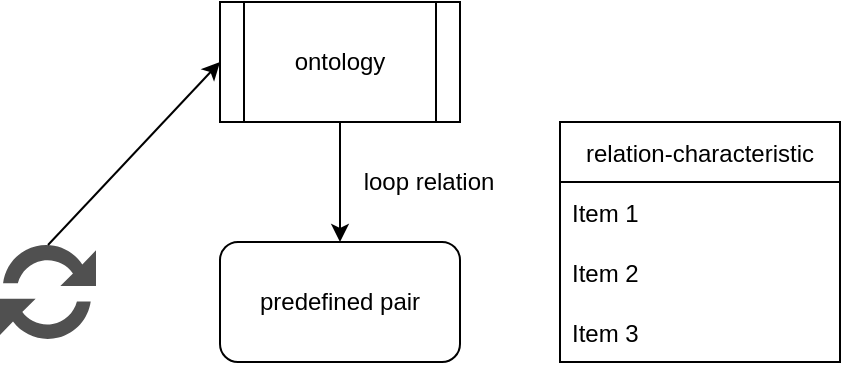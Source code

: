 <mxfile version="17.4.6" type="github">
  <diagram id="XqnaKPGImywsLeecfN6a" name="Page-1">
    <mxGraphModel dx="946" dy="547" grid="1" gridSize="10" guides="1" tooltips="1" connect="1" arrows="1" fold="1" page="1" pageScale="1" pageWidth="827" pageHeight="1169" math="0" shadow="0">
      <root>
        <mxCell id="0" />
        <mxCell id="1" parent="0" />
        <mxCell id="3Jk47x3_0CZ66x86huAH-1" value="predefined pair" style="rounded=1;whiteSpace=wrap;html=1;" vertex="1" parent="1">
          <mxGeometry x="310" y="220" width="120" height="60" as="geometry" />
        </mxCell>
        <mxCell id="3Jk47x3_0CZ66x86huAH-3" value="ontology" style="shape=process;whiteSpace=wrap;html=1;backgroundOutline=1;" vertex="1" parent="1">
          <mxGeometry x="310" y="100" width="120" height="60" as="geometry" />
        </mxCell>
        <mxCell id="3Jk47x3_0CZ66x86huAH-4" value="" style="endArrow=classic;html=1;rounded=0;exitX=0.5;exitY=1;exitDx=0;exitDy=0;entryX=0.5;entryY=0;entryDx=0;entryDy=0;" edge="1" parent="1" source="3Jk47x3_0CZ66x86huAH-3" target="3Jk47x3_0CZ66x86huAH-1">
          <mxGeometry width="50" height="50" relative="1" as="geometry">
            <mxPoint x="450" y="310" as="sourcePoint" />
            <mxPoint x="500" y="260" as="targetPoint" />
          </mxGeometry>
        </mxCell>
        <mxCell id="3Jk47x3_0CZ66x86huAH-5" value="" style="sketch=0;pointerEvents=1;shadow=0;dashed=0;html=1;strokeColor=none;labelPosition=center;verticalLabelPosition=bottom;verticalAlign=top;align=center;fillColor=#505050;shape=mxgraph.mscae.intune.update" vertex="1" parent="1">
          <mxGeometry x="200" y="220" width="48" height="50" as="geometry" />
        </mxCell>
        <mxCell id="3Jk47x3_0CZ66x86huAH-6" value="" style="endArrow=classic;html=1;rounded=0;exitX=0.5;exitY=0.03;exitDx=0;exitDy=0;exitPerimeter=0;entryX=0;entryY=0.5;entryDx=0;entryDy=0;" edge="1" parent="1" source="3Jk47x3_0CZ66x86huAH-5" target="3Jk47x3_0CZ66x86huAH-3">
          <mxGeometry width="50" height="50" relative="1" as="geometry">
            <mxPoint x="450" y="310" as="sourcePoint" />
            <mxPoint x="500" y="260" as="targetPoint" />
          </mxGeometry>
        </mxCell>
        <mxCell id="3Jk47x3_0CZ66x86huAH-7" value="loop relation" style="text;html=1;align=center;verticalAlign=middle;resizable=0;points=[];autosize=1;strokeColor=none;fillColor=none;" vertex="1" parent="1">
          <mxGeometry x="374" y="180" width="80" height="20" as="geometry" />
        </mxCell>
        <mxCell id="3Jk47x3_0CZ66x86huAH-8" value="relation-characteristic" style="swimlane;fontStyle=0;childLayout=stackLayout;horizontal=1;startSize=30;horizontalStack=0;resizeParent=1;resizeParentMax=0;resizeLast=0;collapsible=1;marginBottom=0;" vertex="1" parent="1">
          <mxGeometry x="480" y="160" width="140" height="120" as="geometry" />
        </mxCell>
        <mxCell id="3Jk47x3_0CZ66x86huAH-9" value="Item 1" style="text;strokeColor=none;fillColor=none;align=left;verticalAlign=middle;spacingLeft=4;spacingRight=4;overflow=hidden;points=[[0,0.5],[1,0.5]];portConstraint=eastwest;rotatable=0;" vertex="1" parent="3Jk47x3_0CZ66x86huAH-8">
          <mxGeometry y="30" width="140" height="30" as="geometry" />
        </mxCell>
        <mxCell id="3Jk47x3_0CZ66x86huAH-10" value="Item 2" style="text;strokeColor=none;fillColor=none;align=left;verticalAlign=middle;spacingLeft=4;spacingRight=4;overflow=hidden;points=[[0,0.5],[1,0.5]];portConstraint=eastwest;rotatable=0;" vertex="1" parent="3Jk47x3_0CZ66x86huAH-8">
          <mxGeometry y="60" width="140" height="30" as="geometry" />
        </mxCell>
        <mxCell id="3Jk47x3_0CZ66x86huAH-11" value="Item 3" style="text;strokeColor=none;fillColor=none;align=left;verticalAlign=middle;spacingLeft=4;spacingRight=4;overflow=hidden;points=[[0,0.5],[1,0.5]];portConstraint=eastwest;rotatable=0;" vertex="1" parent="3Jk47x3_0CZ66x86huAH-8">
          <mxGeometry y="90" width="140" height="30" as="geometry" />
        </mxCell>
      </root>
    </mxGraphModel>
  </diagram>
</mxfile>
